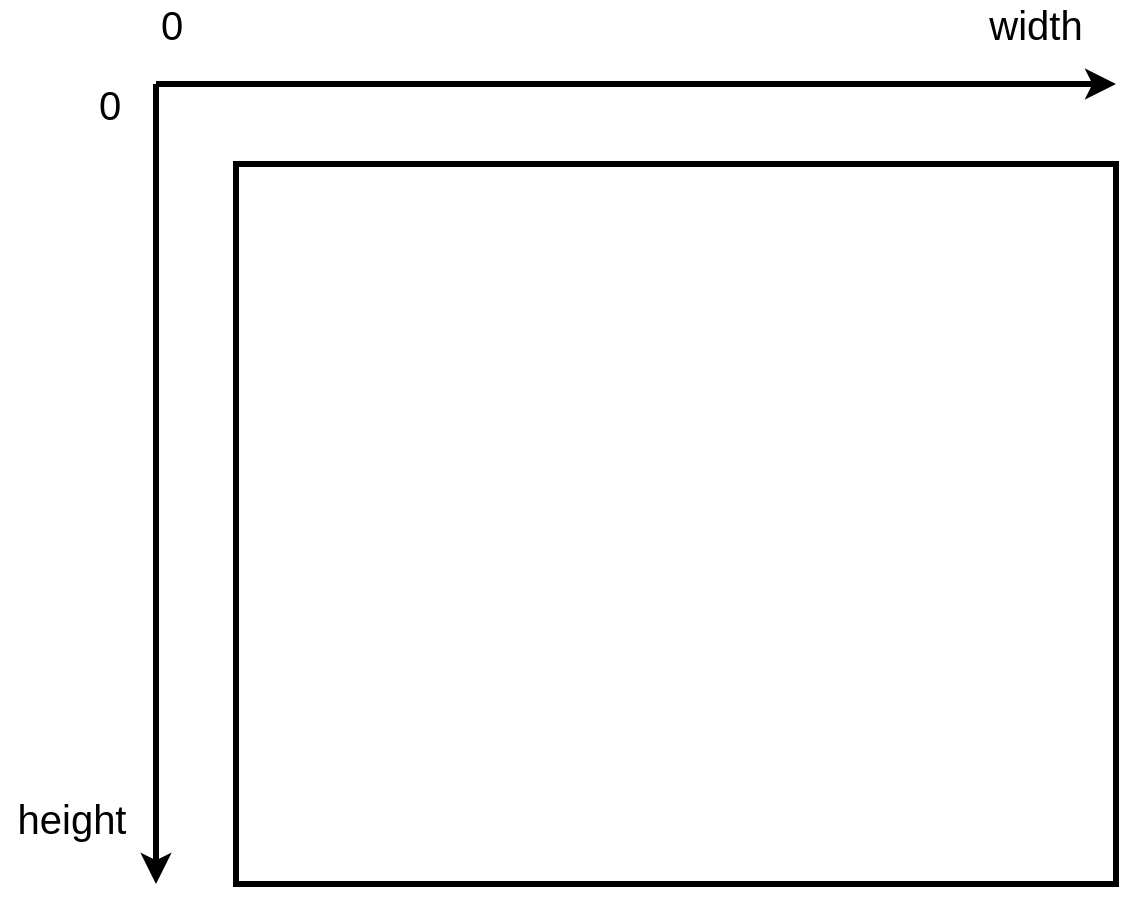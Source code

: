 <mxfile version="14.7.8" type="github">
  <diagram id="8oT8lVMb-xDUk8o2M6Gl" name="Page-1">
    <mxGraphModel dx="1350" dy="774" grid="0" gridSize="10" guides="1" tooltips="1" connect="1" arrows="1" fold="1" page="1" pageScale="1" pageWidth="1169" pageHeight="827" math="0" shadow="0">
      <root>
        <mxCell id="0" />
        <mxCell id="1" parent="0" />
        <mxCell id="9-TF4dosFG0MB8OKaobY-1" value="" style="rounded=0;whiteSpace=wrap;html=1;strokeWidth=3;" vertex="1" parent="1">
          <mxGeometry x="400" y="240" width="440" height="360" as="geometry" />
        </mxCell>
        <mxCell id="9-TF4dosFG0MB8OKaobY-2" value="" style="endArrow=classic;html=1;strokeWidth=3;" edge="1" parent="1">
          <mxGeometry width="50" height="50" relative="1" as="geometry">
            <mxPoint x="360" y="200" as="sourcePoint" />
            <mxPoint x="360" y="600" as="targetPoint" />
          </mxGeometry>
        </mxCell>
        <mxCell id="9-TF4dosFG0MB8OKaobY-3" value="" style="endArrow=classic;html=1;strokeWidth=3;" edge="1" parent="1">
          <mxGeometry width="50" height="50" relative="1" as="geometry">
            <mxPoint x="360" y="200" as="sourcePoint" />
            <mxPoint x="840" y="200" as="targetPoint" />
          </mxGeometry>
        </mxCell>
        <mxCell id="9-TF4dosFG0MB8OKaobY-4" value="&lt;span style=&quot;font-size: 20px&quot;&gt;0&lt;/span&gt;" style="text;html=1;strokeColor=none;fillColor=none;align=center;verticalAlign=middle;whiteSpace=wrap;rounded=0;" vertex="1" parent="1">
          <mxGeometry x="329" y="200" width="16" height="20" as="geometry" />
        </mxCell>
        <mxCell id="9-TF4dosFG0MB8OKaobY-5" value="&lt;span style=&quot;font-size: 20px&quot;&gt;height&lt;/span&gt;" style="text;html=1;strokeColor=none;fillColor=none;align=center;verticalAlign=middle;whiteSpace=wrap;rounded=0;" vertex="1" parent="1">
          <mxGeometry x="282" y="557" width="72" height="20" as="geometry" />
        </mxCell>
        <mxCell id="9-TF4dosFG0MB8OKaobY-7" value="&lt;span style=&quot;font-size: 20px&quot;&gt;width&lt;/span&gt;" style="text;html=1;strokeColor=none;fillColor=none;align=center;verticalAlign=middle;whiteSpace=wrap;rounded=0;" vertex="1" parent="1">
          <mxGeometry x="769" y="160" width="62" height="20" as="geometry" />
        </mxCell>
        <mxCell id="9-TF4dosFG0MB8OKaobY-8" value="&lt;span style=&quot;font-size: 20px&quot;&gt;0&lt;/span&gt;" style="text;html=1;strokeColor=none;fillColor=none;align=center;verticalAlign=middle;whiteSpace=wrap;rounded=0;" vertex="1" parent="1">
          <mxGeometry x="360" y="160" width="16" height="20" as="geometry" />
        </mxCell>
      </root>
    </mxGraphModel>
  </diagram>
</mxfile>
